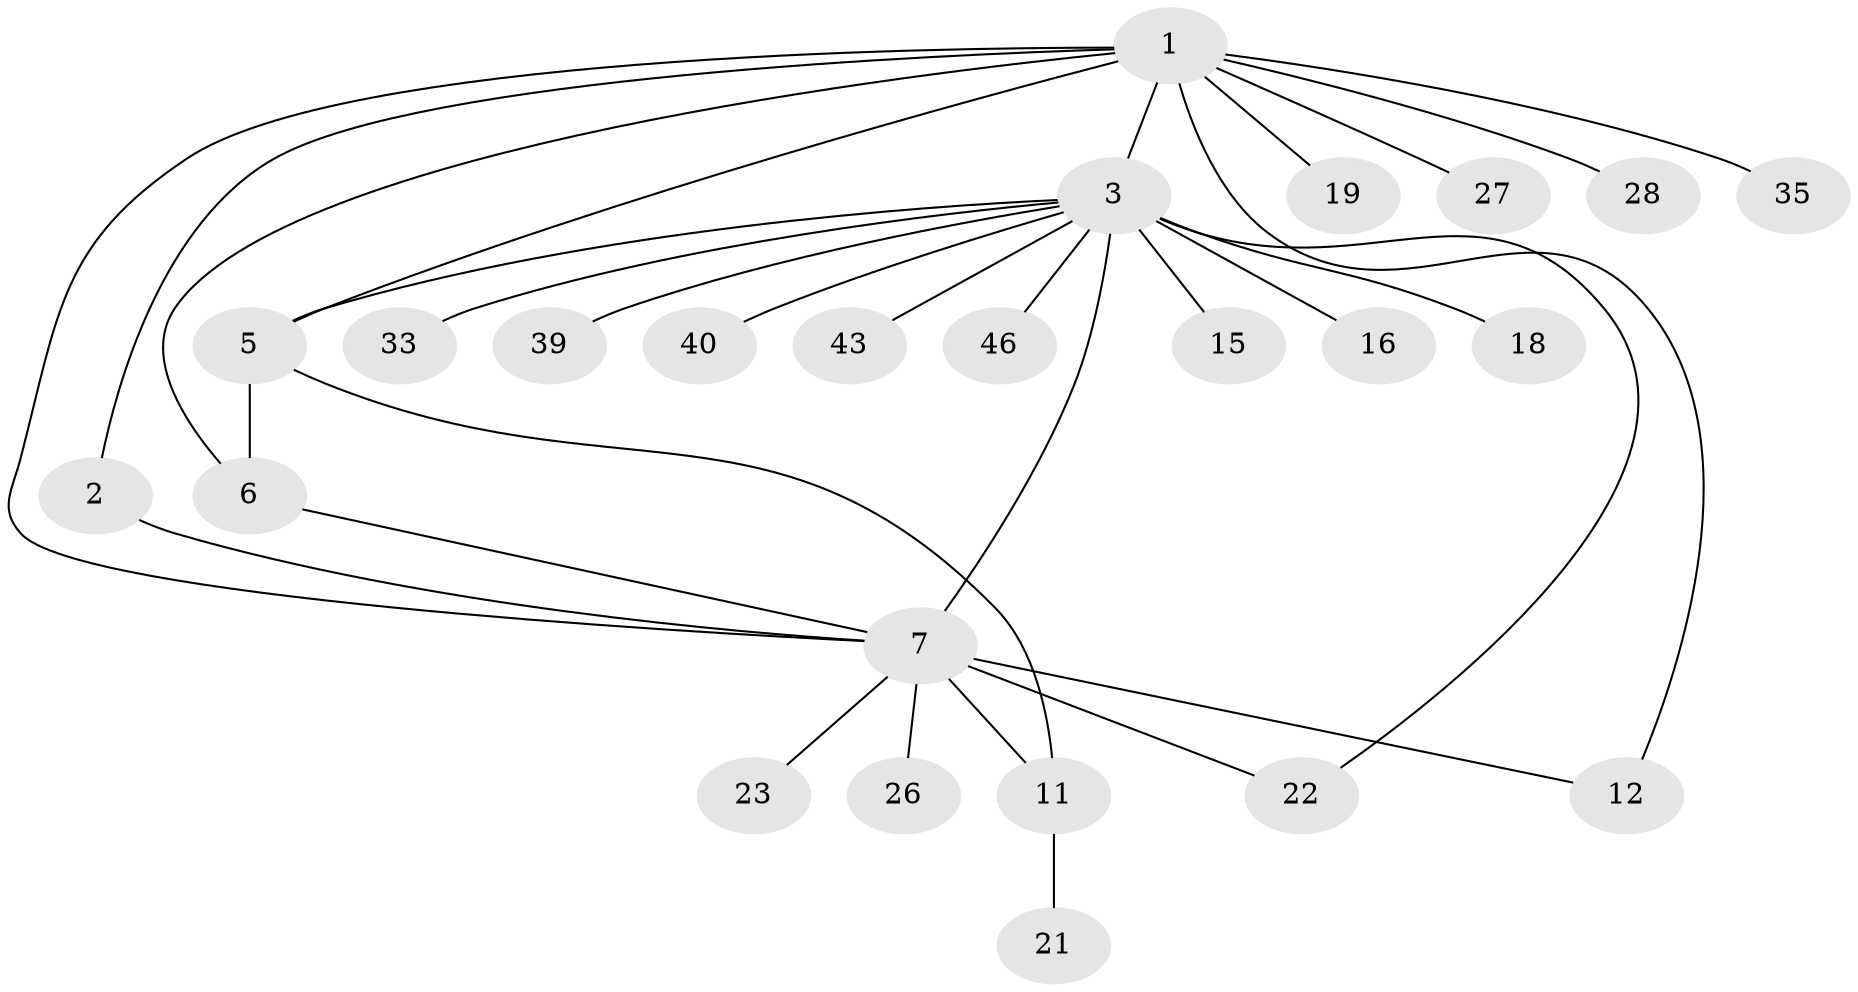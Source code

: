 // original degree distribution, {7: 0.0625, 2: 0.22916666666666666, 10: 0.020833333333333332, 4: 0.08333333333333333, 3: 0.041666666666666664, 9: 0.020833333333333332, 5: 0.020833333333333332, 1: 0.5208333333333334}
// Generated by graph-tools (version 1.1) at 2025/16/03/09/25 04:16:03]
// undirected, 24 vertices, 31 edges
graph export_dot {
graph [start="1"]
  node [color=gray90,style=filled];
  1 [super="+10+17+14"];
  2;
  3 [super="+4"];
  5;
  6;
  7 [super="+9+8+24+31+37+13"];
  11 [super="+25+48+42+38"];
  12 [super="+44"];
  15 [super="+34"];
  16;
  18;
  19;
  21;
  22;
  23 [super="+36"];
  26;
  27;
  28;
  33;
  35;
  39;
  40 [super="+41"];
  43;
  46;
  1 -- 2;
  1 -- 5;
  1 -- 35;
  1 -- 12;
  1 -- 6;
  1 -- 7;
  1 -- 3;
  1 -- 19;
  1 -- 27;
  1 -- 28;
  2 -- 7;
  3 -- 5;
  3 -- 7 [weight=3];
  3 -- 15;
  3 -- 16;
  3 -- 33;
  3 -- 46;
  3 -- 39;
  3 -- 40;
  3 -- 43;
  3 -- 18;
  3 -- 22;
  5 -- 6;
  5 -- 11;
  6 -- 7;
  7 -- 22;
  7 -- 23;
  7 -- 11;
  7 -- 12;
  7 -- 26;
  11 -- 21;
}
